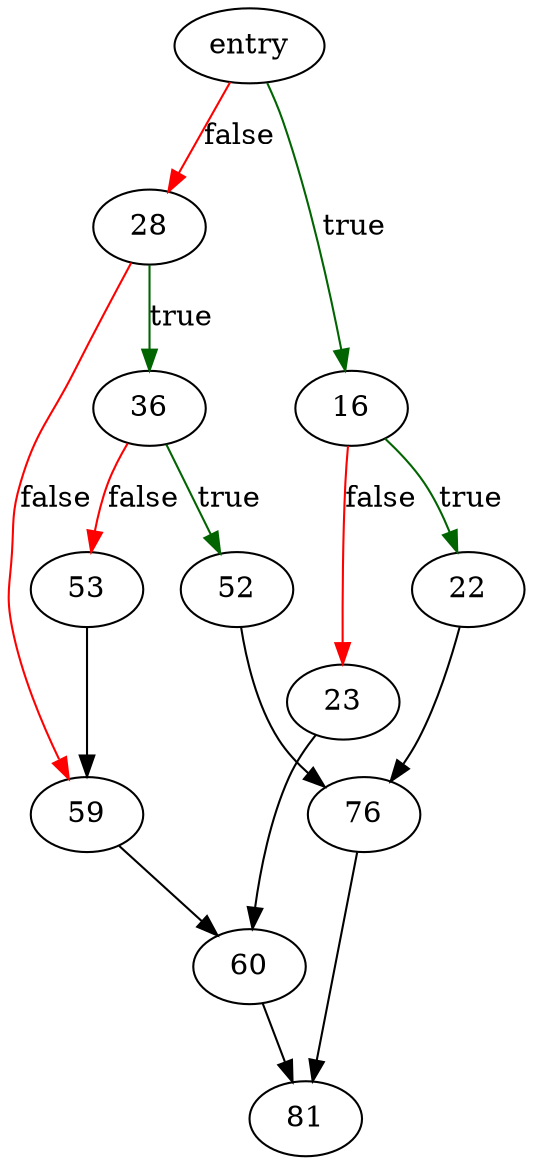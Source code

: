 digraph "sqlite3ExprListAppend" {
	// Node definitions.
	3 [label=entry];
	16;
	22;
	23;
	28;
	36;
	52;
	53;
	59;
	60;
	76;
	81;

	// Edge definitions.
	3 -> 16 [
		color=darkgreen
		label=true
	];
	3 -> 28 [
		color=red
		label=false
	];
	16 -> 22 [
		color=darkgreen
		label=true
	];
	16 -> 23 [
		color=red
		label=false
	];
	22 -> 76;
	23 -> 60;
	28 -> 36 [
		color=darkgreen
		label=true
	];
	28 -> 59 [
		color=red
		label=false
	];
	36 -> 52 [
		color=darkgreen
		label=true
	];
	36 -> 53 [
		color=red
		label=false
	];
	52 -> 76;
	53 -> 59;
	59 -> 60;
	60 -> 81;
	76 -> 81;
}